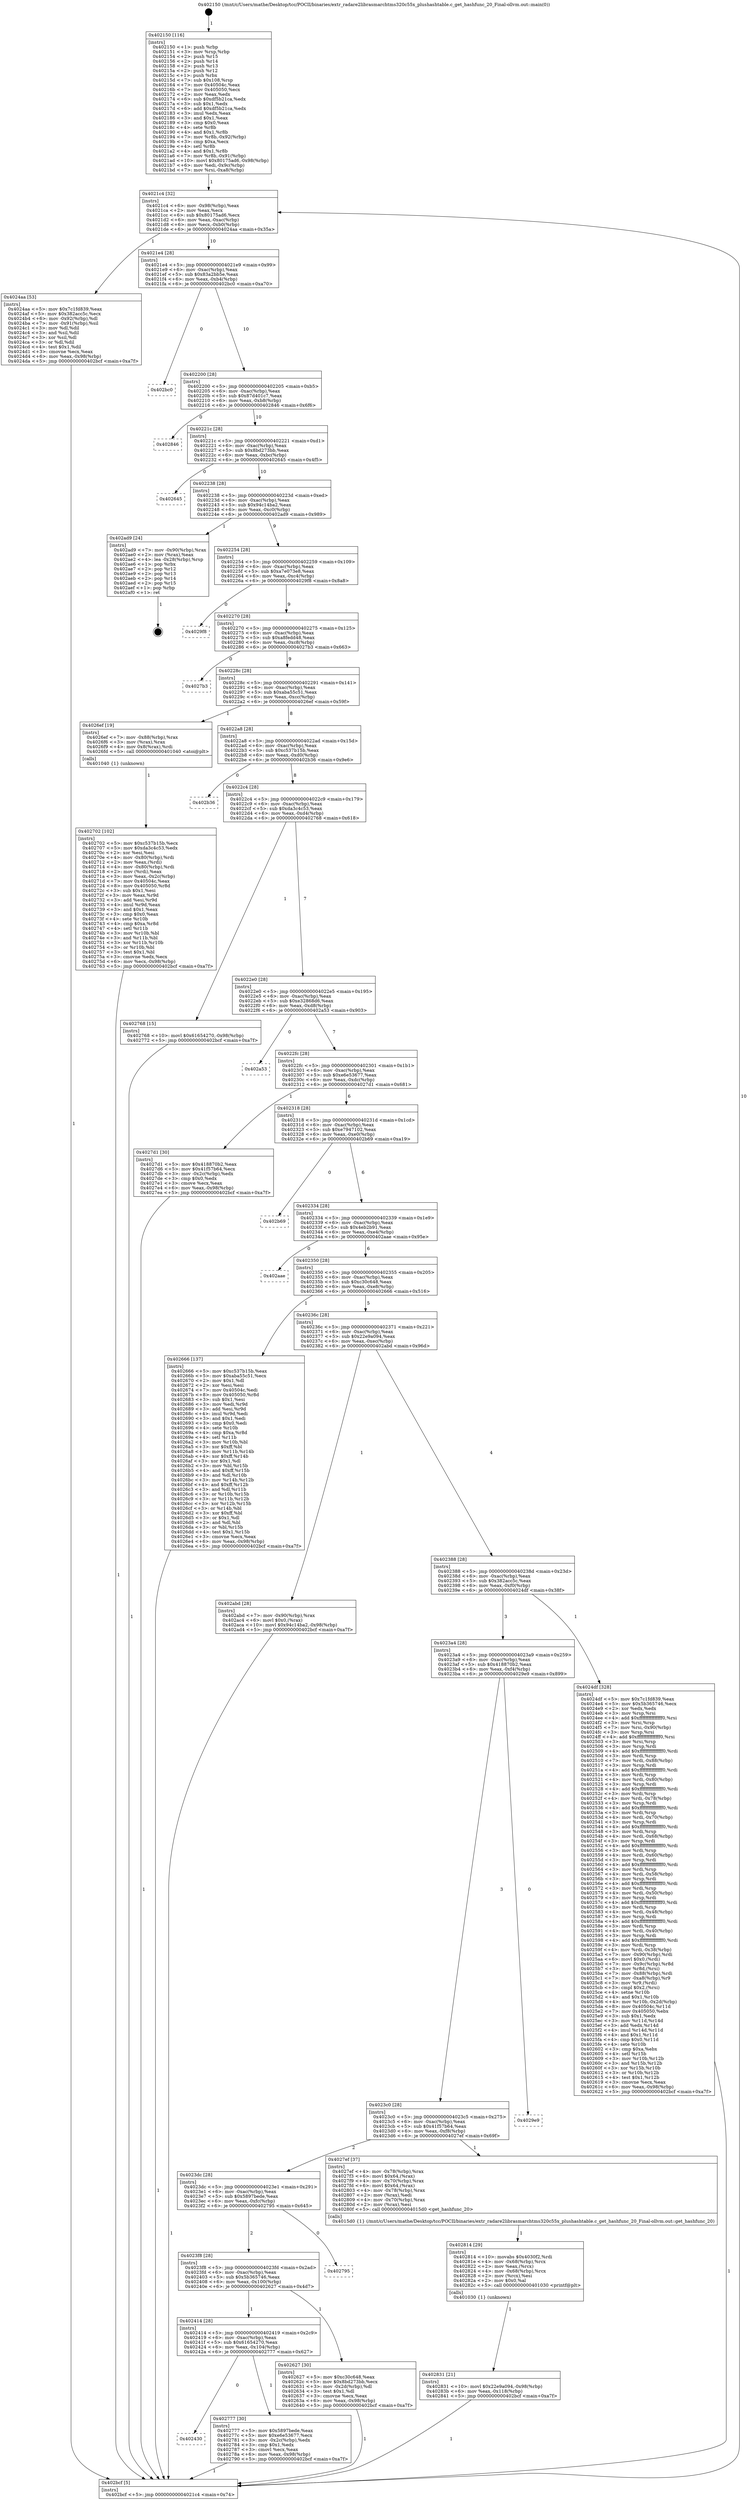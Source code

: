 digraph "0x402150" {
  label = "0x402150 (/mnt/c/Users/mathe/Desktop/tcc/POCII/binaries/extr_radare2librasmarchtms320c55x_plushashtable.c_get_hashfunc_20_Final-ollvm.out::main(0))"
  labelloc = "t"
  node[shape=record]

  Entry [label="",width=0.3,height=0.3,shape=circle,fillcolor=black,style=filled]
  "0x4021c4" [label="{
     0x4021c4 [32]\l
     | [instrs]\l
     &nbsp;&nbsp;0x4021c4 \<+6\>: mov -0x98(%rbp),%eax\l
     &nbsp;&nbsp;0x4021ca \<+2\>: mov %eax,%ecx\l
     &nbsp;&nbsp;0x4021cc \<+6\>: sub $0x80175ad6,%ecx\l
     &nbsp;&nbsp;0x4021d2 \<+6\>: mov %eax,-0xac(%rbp)\l
     &nbsp;&nbsp;0x4021d8 \<+6\>: mov %ecx,-0xb0(%rbp)\l
     &nbsp;&nbsp;0x4021de \<+6\>: je 00000000004024aa \<main+0x35a\>\l
  }"]
  "0x4024aa" [label="{
     0x4024aa [53]\l
     | [instrs]\l
     &nbsp;&nbsp;0x4024aa \<+5\>: mov $0x7c1fd839,%eax\l
     &nbsp;&nbsp;0x4024af \<+5\>: mov $0x382acc5c,%ecx\l
     &nbsp;&nbsp;0x4024b4 \<+6\>: mov -0x92(%rbp),%dl\l
     &nbsp;&nbsp;0x4024ba \<+7\>: mov -0x91(%rbp),%sil\l
     &nbsp;&nbsp;0x4024c1 \<+3\>: mov %dl,%dil\l
     &nbsp;&nbsp;0x4024c4 \<+3\>: and %sil,%dil\l
     &nbsp;&nbsp;0x4024c7 \<+3\>: xor %sil,%dl\l
     &nbsp;&nbsp;0x4024ca \<+3\>: or %dl,%dil\l
     &nbsp;&nbsp;0x4024cd \<+4\>: test $0x1,%dil\l
     &nbsp;&nbsp;0x4024d1 \<+3\>: cmovne %ecx,%eax\l
     &nbsp;&nbsp;0x4024d4 \<+6\>: mov %eax,-0x98(%rbp)\l
     &nbsp;&nbsp;0x4024da \<+5\>: jmp 0000000000402bcf \<main+0xa7f\>\l
  }"]
  "0x4021e4" [label="{
     0x4021e4 [28]\l
     | [instrs]\l
     &nbsp;&nbsp;0x4021e4 \<+5\>: jmp 00000000004021e9 \<main+0x99\>\l
     &nbsp;&nbsp;0x4021e9 \<+6\>: mov -0xac(%rbp),%eax\l
     &nbsp;&nbsp;0x4021ef \<+5\>: sub $0x83a2bb5e,%eax\l
     &nbsp;&nbsp;0x4021f4 \<+6\>: mov %eax,-0xb4(%rbp)\l
     &nbsp;&nbsp;0x4021fa \<+6\>: je 0000000000402bc0 \<main+0xa70\>\l
  }"]
  "0x402bcf" [label="{
     0x402bcf [5]\l
     | [instrs]\l
     &nbsp;&nbsp;0x402bcf \<+5\>: jmp 00000000004021c4 \<main+0x74\>\l
  }"]
  "0x402150" [label="{
     0x402150 [116]\l
     | [instrs]\l
     &nbsp;&nbsp;0x402150 \<+1\>: push %rbp\l
     &nbsp;&nbsp;0x402151 \<+3\>: mov %rsp,%rbp\l
     &nbsp;&nbsp;0x402154 \<+2\>: push %r15\l
     &nbsp;&nbsp;0x402156 \<+2\>: push %r14\l
     &nbsp;&nbsp;0x402158 \<+2\>: push %r13\l
     &nbsp;&nbsp;0x40215a \<+2\>: push %r12\l
     &nbsp;&nbsp;0x40215c \<+1\>: push %rbx\l
     &nbsp;&nbsp;0x40215d \<+7\>: sub $0x108,%rsp\l
     &nbsp;&nbsp;0x402164 \<+7\>: mov 0x40504c,%eax\l
     &nbsp;&nbsp;0x40216b \<+7\>: mov 0x405050,%ecx\l
     &nbsp;&nbsp;0x402172 \<+2\>: mov %eax,%edx\l
     &nbsp;&nbsp;0x402174 \<+6\>: sub $0xdf5b21ca,%edx\l
     &nbsp;&nbsp;0x40217a \<+3\>: sub $0x1,%edx\l
     &nbsp;&nbsp;0x40217d \<+6\>: add $0xdf5b21ca,%edx\l
     &nbsp;&nbsp;0x402183 \<+3\>: imul %edx,%eax\l
     &nbsp;&nbsp;0x402186 \<+3\>: and $0x1,%eax\l
     &nbsp;&nbsp;0x402189 \<+3\>: cmp $0x0,%eax\l
     &nbsp;&nbsp;0x40218c \<+4\>: sete %r8b\l
     &nbsp;&nbsp;0x402190 \<+4\>: and $0x1,%r8b\l
     &nbsp;&nbsp;0x402194 \<+7\>: mov %r8b,-0x92(%rbp)\l
     &nbsp;&nbsp;0x40219b \<+3\>: cmp $0xa,%ecx\l
     &nbsp;&nbsp;0x40219e \<+4\>: setl %r8b\l
     &nbsp;&nbsp;0x4021a2 \<+4\>: and $0x1,%r8b\l
     &nbsp;&nbsp;0x4021a6 \<+7\>: mov %r8b,-0x91(%rbp)\l
     &nbsp;&nbsp;0x4021ad \<+10\>: movl $0x80175ad6,-0x98(%rbp)\l
     &nbsp;&nbsp;0x4021b7 \<+6\>: mov %edi,-0x9c(%rbp)\l
     &nbsp;&nbsp;0x4021bd \<+7\>: mov %rsi,-0xa8(%rbp)\l
  }"]
  Exit [label="",width=0.3,height=0.3,shape=circle,fillcolor=black,style=filled,peripheries=2]
  "0x402bc0" [label="{
     0x402bc0\l
  }", style=dashed]
  "0x402200" [label="{
     0x402200 [28]\l
     | [instrs]\l
     &nbsp;&nbsp;0x402200 \<+5\>: jmp 0000000000402205 \<main+0xb5\>\l
     &nbsp;&nbsp;0x402205 \<+6\>: mov -0xac(%rbp),%eax\l
     &nbsp;&nbsp;0x40220b \<+5\>: sub $0x87d401c7,%eax\l
     &nbsp;&nbsp;0x402210 \<+6\>: mov %eax,-0xb8(%rbp)\l
     &nbsp;&nbsp;0x402216 \<+6\>: je 0000000000402846 \<main+0x6f6\>\l
  }"]
  "0x402831" [label="{
     0x402831 [21]\l
     | [instrs]\l
     &nbsp;&nbsp;0x402831 \<+10\>: movl $0x22e9a094,-0x98(%rbp)\l
     &nbsp;&nbsp;0x40283b \<+6\>: mov %eax,-0x118(%rbp)\l
     &nbsp;&nbsp;0x402841 \<+5\>: jmp 0000000000402bcf \<main+0xa7f\>\l
  }"]
  "0x402846" [label="{
     0x402846\l
  }", style=dashed]
  "0x40221c" [label="{
     0x40221c [28]\l
     | [instrs]\l
     &nbsp;&nbsp;0x40221c \<+5\>: jmp 0000000000402221 \<main+0xd1\>\l
     &nbsp;&nbsp;0x402221 \<+6\>: mov -0xac(%rbp),%eax\l
     &nbsp;&nbsp;0x402227 \<+5\>: sub $0x8bd273bb,%eax\l
     &nbsp;&nbsp;0x40222c \<+6\>: mov %eax,-0xbc(%rbp)\l
     &nbsp;&nbsp;0x402232 \<+6\>: je 0000000000402645 \<main+0x4f5\>\l
  }"]
  "0x402814" [label="{
     0x402814 [29]\l
     | [instrs]\l
     &nbsp;&nbsp;0x402814 \<+10\>: movabs $0x4030f2,%rdi\l
     &nbsp;&nbsp;0x40281e \<+4\>: mov -0x68(%rbp),%rcx\l
     &nbsp;&nbsp;0x402822 \<+2\>: mov %eax,(%rcx)\l
     &nbsp;&nbsp;0x402824 \<+4\>: mov -0x68(%rbp),%rcx\l
     &nbsp;&nbsp;0x402828 \<+2\>: mov (%rcx),%esi\l
     &nbsp;&nbsp;0x40282a \<+2\>: mov $0x0,%al\l
     &nbsp;&nbsp;0x40282c \<+5\>: call 0000000000401030 \<printf@plt\>\l
     | [calls]\l
     &nbsp;&nbsp;0x401030 \{1\} (unknown)\l
  }"]
  "0x402645" [label="{
     0x402645\l
  }", style=dashed]
  "0x402238" [label="{
     0x402238 [28]\l
     | [instrs]\l
     &nbsp;&nbsp;0x402238 \<+5\>: jmp 000000000040223d \<main+0xed\>\l
     &nbsp;&nbsp;0x40223d \<+6\>: mov -0xac(%rbp),%eax\l
     &nbsp;&nbsp;0x402243 \<+5\>: sub $0x94c14ba2,%eax\l
     &nbsp;&nbsp;0x402248 \<+6\>: mov %eax,-0xc0(%rbp)\l
     &nbsp;&nbsp;0x40224e \<+6\>: je 0000000000402ad9 \<main+0x989\>\l
  }"]
  "0x402430" [label="{
     0x402430\l
  }", style=dashed]
  "0x402ad9" [label="{
     0x402ad9 [24]\l
     | [instrs]\l
     &nbsp;&nbsp;0x402ad9 \<+7\>: mov -0x90(%rbp),%rax\l
     &nbsp;&nbsp;0x402ae0 \<+2\>: mov (%rax),%eax\l
     &nbsp;&nbsp;0x402ae2 \<+4\>: lea -0x28(%rbp),%rsp\l
     &nbsp;&nbsp;0x402ae6 \<+1\>: pop %rbx\l
     &nbsp;&nbsp;0x402ae7 \<+2\>: pop %r12\l
     &nbsp;&nbsp;0x402ae9 \<+2\>: pop %r13\l
     &nbsp;&nbsp;0x402aeb \<+2\>: pop %r14\l
     &nbsp;&nbsp;0x402aed \<+2\>: pop %r15\l
     &nbsp;&nbsp;0x402aef \<+1\>: pop %rbp\l
     &nbsp;&nbsp;0x402af0 \<+1\>: ret\l
  }"]
  "0x402254" [label="{
     0x402254 [28]\l
     | [instrs]\l
     &nbsp;&nbsp;0x402254 \<+5\>: jmp 0000000000402259 \<main+0x109\>\l
     &nbsp;&nbsp;0x402259 \<+6\>: mov -0xac(%rbp),%eax\l
     &nbsp;&nbsp;0x40225f \<+5\>: sub $0xa7e073e8,%eax\l
     &nbsp;&nbsp;0x402264 \<+6\>: mov %eax,-0xc4(%rbp)\l
     &nbsp;&nbsp;0x40226a \<+6\>: je 00000000004029f8 \<main+0x8a8\>\l
  }"]
  "0x402777" [label="{
     0x402777 [30]\l
     | [instrs]\l
     &nbsp;&nbsp;0x402777 \<+5\>: mov $0x5897bede,%eax\l
     &nbsp;&nbsp;0x40277c \<+5\>: mov $0xe6e53677,%ecx\l
     &nbsp;&nbsp;0x402781 \<+3\>: mov -0x2c(%rbp),%edx\l
     &nbsp;&nbsp;0x402784 \<+3\>: cmp $0x1,%edx\l
     &nbsp;&nbsp;0x402787 \<+3\>: cmovl %ecx,%eax\l
     &nbsp;&nbsp;0x40278a \<+6\>: mov %eax,-0x98(%rbp)\l
     &nbsp;&nbsp;0x402790 \<+5\>: jmp 0000000000402bcf \<main+0xa7f\>\l
  }"]
  "0x4029f8" [label="{
     0x4029f8\l
  }", style=dashed]
  "0x402270" [label="{
     0x402270 [28]\l
     | [instrs]\l
     &nbsp;&nbsp;0x402270 \<+5\>: jmp 0000000000402275 \<main+0x125\>\l
     &nbsp;&nbsp;0x402275 \<+6\>: mov -0xac(%rbp),%eax\l
     &nbsp;&nbsp;0x40227b \<+5\>: sub $0xa8fedd48,%eax\l
     &nbsp;&nbsp;0x402280 \<+6\>: mov %eax,-0xc8(%rbp)\l
     &nbsp;&nbsp;0x402286 \<+6\>: je 00000000004027b3 \<main+0x663\>\l
  }"]
  "0x402702" [label="{
     0x402702 [102]\l
     | [instrs]\l
     &nbsp;&nbsp;0x402702 \<+5\>: mov $0xc537b15b,%ecx\l
     &nbsp;&nbsp;0x402707 \<+5\>: mov $0xda3c4c53,%edx\l
     &nbsp;&nbsp;0x40270c \<+2\>: xor %esi,%esi\l
     &nbsp;&nbsp;0x40270e \<+4\>: mov -0x80(%rbp),%rdi\l
     &nbsp;&nbsp;0x402712 \<+2\>: mov %eax,(%rdi)\l
     &nbsp;&nbsp;0x402714 \<+4\>: mov -0x80(%rbp),%rdi\l
     &nbsp;&nbsp;0x402718 \<+2\>: mov (%rdi),%eax\l
     &nbsp;&nbsp;0x40271a \<+3\>: mov %eax,-0x2c(%rbp)\l
     &nbsp;&nbsp;0x40271d \<+7\>: mov 0x40504c,%eax\l
     &nbsp;&nbsp;0x402724 \<+8\>: mov 0x405050,%r8d\l
     &nbsp;&nbsp;0x40272c \<+3\>: sub $0x1,%esi\l
     &nbsp;&nbsp;0x40272f \<+3\>: mov %eax,%r9d\l
     &nbsp;&nbsp;0x402732 \<+3\>: add %esi,%r9d\l
     &nbsp;&nbsp;0x402735 \<+4\>: imul %r9d,%eax\l
     &nbsp;&nbsp;0x402739 \<+3\>: and $0x1,%eax\l
     &nbsp;&nbsp;0x40273c \<+3\>: cmp $0x0,%eax\l
     &nbsp;&nbsp;0x40273f \<+4\>: sete %r10b\l
     &nbsp;&nbsp;0x402743 \<+4\>: cmp $0xa,%r8d\l
     &nbsp;&nbsp;0x402747 \<+4\>: setl %r11b\l
     &nbsp;&nbsp;0x40274b \<+3\>: mov %r10b,%bl\l
     &nbsp;&nbsp;0x40274e \<+3\>: and %r11b,%bl\l
     &nbsp;&nbsp;0x402751 \<+3\>: xor %r11b,%r10b\l
     &nbsp;&nbsp;0x402754 \<+3\>: or %r10b,%bl\l
     &nbsp;&nbsp;0x402757 \<+3\>: test $0x1,%bl\l
     &nbsp;&nbsp;0x40275a \<+3\>: cmovne %edx,%ecx\l
     &nbsp;&nbsp;0x40275d \<+6\>: mov %ecx,-0x98(%rbp)\l
     &nbsp;&nbsp;0x402763 \<+5\>: jmp 0000000000402bcf \<main+0xa7f\>\l
  }"]
  "0x4027b3" [label="{
     0x4027b3\l
  }", style=dashed]
  "0x40228c" [label="{
     0x40228c [28]\l
     | [instrs]\l
     &nbsp;&nbsp;0x40228c \<+5\>: jmp 0000000000402291 \<main+0x141\>\l
     &nbsp;&nbsp;0x402291 \<+6\>: mov -0xac(%rbp),%eax\l
     &nbsp;&nbsp;0x402297 \<+5\>: sub $0xaba55c51,%eax\l
     &nbsp;&nbsp;0x40229c \<+6\>: mov %eax,-0xcc(%rbp)\l
     &nbsp;&nbsp;0x4022a2 \<+6\>: je 00000000004026ef \<main+0x59f\>\l
  }"]
  "0x402414" [label="{
     0x402414 [28]\l
     | [instrs]\l
     &nbsp;&nbsp;0x402414 \<+5\>: jmp 0000000000402419 \<main+0x2c9\>\l
     &nbsp;&nbsp;0x402419 \<+6\>: mov -0xac(%rbp),%eax\l
     &nbsp;&nbsp;0x40241f \<+5\>: sub $0x61654270,%eax\l
     &nbsp;&nbsp;0x402424 \<+6\>: mov %eax,-0x104(%rbp)\l
     &nbsp;&nbsp;0x40242a \<+6\>: je 0000000000402777 \<main+0x627\>\l
  }"]
  "0x4026ef" [label="{
     0x4026ef [19]\l
     | [instrs]\l
     &nbsp;&nbsp;0x4026ef \<+7\>: mov -0x88(%rbp),%rax\l
     &nbsp;&nbsp;0x4026f6 \<+3\>: mov (%rax),%rax\l
     &nbsp;&nbsp;0x4026f9 \<+4\>: mov 0x8(%rax),%rdi\l
     &nbsp;&nbsp;0x4026fd \<+5\>: call 0000000000401040 \<atoi@plt\>\l
     | [calls]\l
     &nbsp;&nbsp;0x401040 \{1\} (unknown)\l
  }"]
  "0x4022a8" [label="{
     0x4022a8 [28]\l
     | [instrs]\l
     &nbsp;&nbsp;0x4022a8 \<+5\>: jmp 00000000004022ad \<main+0x15d\>\l
     &nbsp;&nbsp;0x4022ad \<+6\>: mov -0xac(%rbp),%eax\l
     &nbsp;&nbsp;0x4022b3 \<+5\>: sub $0xc537b15b,%eax\l
     &nbsp;&nbsp;0x4022b8 \<+6\>: mov %eax,-0xd0(%rbp)\l
     &nbsp;&nbsp;0x4022be \<+6\>: je 0000000000402b36 \<main+0x9e6\>\l
  }"]
  "0x402627" [label="{
     0x402627 [30]\l
     | [instrs]\l
     &nbsp;&nbsp;0x402627 \<+5\>: mov $0xc30c648,%eax\l
     &nbsp;&nbsp;0x40262c \<+5\>: mov $0x8bd273bb,%ecx\l
     &nbsp;&nbsp;0x402631 \<+3\>: mov -0x2d(%rbp),%dl\l
     &nbsp;&nbsp;0x402634 \<+3\>: test $0x1,%dl\l
     &nbsp;&nbsp;0x402637 \<+3\>: cmovne %ecx,%eax\l
     &nbsp;&nbsp;0x40263a \<+6\>: mov %eax,-0x98(%rbp)\l
     &nbsp;&nbsp;0x402640 \<+5\>: jmp 0000000000402bcf \<main+0xa7f\>\l
  }"]
  "0x402b36" [label="{
     0x402b36\l
  }", style=dashed]
  "0x4022c4" [label="{
     0x4022c4 [28]\l
     | [instrs]\l
     &nbsp;&nbsp;0x4022c4 \<+5\>: jmp 00000000004022c9 \<main+0x179\>\l
     &nbsp;&nbsp;0x4022c9 \<+6\>: mov -0xac(%rbp),%eax\l
     &nbsp;&nbsp;0x4022cf \<+5\>: sub $0xda3c4c53,%eax\l
     &nbsp;&nbsp;0x4022d4 \<+6\>: mov %eax,-0xd4(%rbp)\l
     &nbsp;&nbsp;0x4022da \<+6\>: je 0000000000402768 \<main+0x618\>\l
  }"]
  "0x4023f8" [label="{
     0x4023f8 [28]\l
     | [instrs]\l
     &nbsp;&nbsp;0x4023f8 \<+5\>: jmp 00000000004023fd \<main+0x2ad\>\l
     &nbsp;&nbsp;0x4023fd \<+6\>: mov -0xac(%rbp),%eax\l
     &nbsp;&nbsp;0x402403 \<+5\>: sub $0x5b365746,%eax\l
     &nbsp;&nbsp;0x402408 \<+6\>: mov %eax,-0x100(%rbp)\l
     &nbsp;&nbsp;0x40240e \<+6\>: je 0000000000402627 \<main+0x4d7\>\l
  }"]
  "0x402768" [label="{
     0x402768 [15]\l
     | [instrs]\l
     &nbsp;&nbsp;0x402768 \<+10\>: movl $0x61654270,-0x98(%rbp)\l
     &nbsp;&nbsp;0x402772 \<+5\>: jmp 0000000000402bcf \<main+0xa7f\>\l
  }"]
  "0x4022e0" [label="{
     0x4022e0 [28]\l
     | [instrs]\l
     &nbsp;&nbsp;0x4022e0 \<+5\>: jmp 00000000004022e5 \<main+0x195\>\l
     &nbsp;&nbsp;0x4022e5 \<+6\>: mov -0xac(%rbp),%eax\l
     &nbsp;&nbsp;0x4022eb \<+5\>: sub $0xe32868d6,%eax\l
     &nbsp;&nbsp;0x4022f0 \<+6\>: mov %eax,-0xd8(%rbp)\l
     &nbsp;&nbsp;0x4022f6 \<+6\>: je 0000000000402a53 \<main+0x903\>\l
  }"]
  "0x402795" [label="{
     0x402795\l
  }", style=dashed]
  "0x402a53" [label="{
     0x402a53\l
  }", style=dashed]
  "0x4022fc" [label="{
     0x4022fc [28]\l
     | [instrs]\l
     &nbsp;&nbsp;0x4022fc \<+5\>: jmp 0000000000402301 \<main+0x1b1\>\l
     &nbsp;&nbsp;0x402301 \<+6\>: mov -0xac(%rbp),%eax\l
     &nbsp;&nbsp;0x402307 \<+5\>: sub $0xe6e53677,%eax\l
     &nbsp;&nbsp;0x40230c \<+6\>: mov %eax,-0xdc(%rbp)\l
     &nbsp;&nbsp;0x402312 \<+6\>: je 00000000004027d1 \<main+0x681\>\l
  }"]
  "0x4023dc" [label="{
     0x4023dc [28]\l
     | [instrs]\l
     &nbsp;&nbsp;0x4023dc \<+5\>: jmp 00000000004023e1 \<main+0x291\>\l
     &nbsp;&nbsp;0x4023e1 \<+6\>: mov -0xac(%rbp),%eax\l
     &nbsp;&nbsp;0x4023e7 \<+5\>: sub $0x5897bede,%eax\l
     &nbsp;&nbsp;0x4023ec \<+6\>: mov %eax,-0xfc(%rbp)\l
     &nbsp;&nbsp;0x4023f2 \<+6\>: je 0000000000402795 \<main+0x645\>\l
  }"]
  "0x4027d1" [label="{
     0x4027d1 [30]\l
     | [instrs]\l
     &nbsp;&nbsp;0x4027d1 \<+5\>: mov $0x418870b2,%eax\l
     &nbsp;&nbsp;0x4027d6 \<+5\>: mov $0x41f57b64,%ecx\l
     &nbsp;&nbsp;0x4027db \<+3\>: mov -0x2c(%rbp),%edx\l
     &nbsp;&nbsp;0x4027de \<+3\>: cmp $0x0,%edx\l
     &nbsp;&nbsp;0x4027e1 \<+3\>: cmove %ecx,%eax\l
     &nbsp;&nbsp;0x4027e4 \<+6\>: mov %eax,-0x98(%rbp)\l
     &nbsp;&nbsp;0x4027ea \<+5\>: jmp 0000000000402bcf \<main+0xa7f\>\l
  }"]
  "0x402318" [label="{
     0x402318 [28]\l
     | [instrs]\l
     &nbsp;&nbsp;0x402318 \<+5\>: jmp 000000000040231d \<main+0x1cd\>\l
     &nbsp;&nbsp;0x40231d \<+6\>: mov -0xac(%rbp),%eax\l
     &nbsp;&nbsp;0x402323 \<+5\>: sub $0xe7947102,%eax\l
     &nbsp;&nbsp;0x402328 \<+6\>: mov %eax,-0xe0(%rbp)\l
     &nbsp;&nbsp;0x40232e \<+6\>: je 0000000000402b69 \<main+0xa19\>\l
  }"]
  "0x4027ef" [label="{
     0x4027ef [37]\l
     | [instrs]\l
     &nbsp;&nbsp;0x4027ef \<+4\>: mov -0x78(%rbp),%rax\l
     &nbsp;&nbsp;0x4027f3 \<+6\>: movl $0x64,(%rax)\l
     &nbsp;&nbsp;0x4027f9 \<+4\>: mov -0x70(%rbp),%rax\l
     &nbsp;&nbsp;0x4027fd \<+6\>: movl $0x64,(%rax)\l
     &nbsp;&nbsp;0x402803 \<+4\>: mov -0x78(%rbp),%rax\l
     &nbsp;&nbsp;0x402807 \<+2\>: mov (%rax),%edi\l
     &nbsp;&nbsp;0x402809 \<+4\>: mov -0x70(%rbp),%rax\l
     &nbsp;&nbsp;0x40280d \<+2\>: mov (%rax),%esi\l
     &nbsp;&nbsp;0x40280f \<+5\>: call 00000000004015d0 \<get_hashfunc_20\>\l
     | [calls]\l
     &nbsp;&nbsp;0x4015d0 \{1\} (/mnt/c/Users/mathe/Desktop/tcc/POCII/binaries/extr_radare2librasmarchtms320c55x_plushashtable.c_get_hashfunc_20_Final-ollvm.out::get_hashfunc_20)\l
  }"]
  "0x402b69" [label="{
     0x402b69\l
  }", style=dashed]
  "0x402334" [label="{
     0x402334 [28]\l
     | [instrs]\l
     &nbsp;&nbsp;0x402334 \<+5\>: jmp 0000000000402339 \<main+0x1e9\>\l
     &nbsp;&nbsp;0x402339 \<+6\>: mov -0xac(%rbp),%eax\l
     &nbsp;&nbsp;0x40233f \<+5\>: sub $0x4eb2b91,%eax\l
     &nbsp;&nbsp;0x402344 \<+6\>: mov %eax,-0xe4(%rbp)\l
     &nbsp;&nbsp;0x40234a \<+6\>: je 0000000000402aae \<main+0x95e\>\l
  }"]
  "0x4023c0" [label="{
     0x4023c0 [28]\l
     | [instrs]\l
     &nbsp;&nbsp;0x4023c0 \<+5\>: jmp 00000000004023c5 \<main+0x275\>\l
     &nbsp;&nbsp;0x4023c5 \<+6\>: mov -0xac(%rbp),%eax\l
     &nbsp;&nbsp;0x4023cb \<+5\>: sub $0x41f57b64,%eax\l
     &nbsp;&nbsp;0x4023d0 \<+6\>: mov %eax,-0xf8(%rbp)\l
     &nbsp;&nbsp;0x4023d6 \<+6\>: je 00000000004027ef \<main+0x69f\>\l
  }"]
  "0x402aae" [label="{
     0x402aae\l
  }", style=dashed]
  "0x402350" [label="{
     0x402350 [28]\l
     | [instrs]\l
     &nbsp;&nbsp;0x402350 \<+5\>: jmp 0000000000402355 \<main+0x205\>\l
     &nbsp;&nbsp;0x402355 \<+6\>: mov -0xac(%rbp),%eax\l
     &nbsp;&nbsp;0x40235b \<+5\>: sub $0xc30c648,%eax\l
     &nbsp;&nbsp;0x402360 \<+6\>: mov %eax,-0xe8(%rbp)\l
     &nbsp;&nbsp;0x402366 \<+6\>: je 0000000000402666 \<main+0x516\>\l
  }"]
  "0x4029e9" [label="{
     0x4029e9\l
  }", style=dashed]
  "0x402666" [label="{
     0x402666 [137]\l
     | [instrs]\l
     &nbsp;&nbsp;0x402666 \<+5\>: mov $0xc537b15b,%eax\l
     &nbsp;&nbsp;0x40266b \<+5\>: mov $0xaba55c51,%ecx\l
     &nbsp;&nbsp;0x402670 \<+2\>: mov $0x1,%dl\l
     &nbsp;&nbsp;0x402672 \<+2\>: xor %esi,%esi\l
     &nbsp;&nbsp;0x402674 \<+7\>: mov 0x40504c,%edi\l
     &nbsp;&nbsp;0x40267b \<+8\>: mov 0x405050,%r8d\l
     &nbsp;&nbsp;0x402683 \<+3\>: sub $0x1,%esi\l
     &nbsp;&nbsp;0x402686 \<+3\>: mov %edi,%r9d\l
     &nbsp;&nbsp;0x402689 \<+3\>: add %esi,%r9d\l
     &nbsp;&nbsp;0x40268c \<+4\>: imul %r9d,%edi\l
     &nbsp;&nbsp;0x402690 \<+3\>: and $0x1,%edi\l
     &nbsp;&nbsp;0x402693 \<+3\>: cmp $0x0,%edi\l
     &nbsp;&nbsp;0x402696 \<+4\>: sete %r10b\l
     &nbsp;&nbsp;0x40269a \<+4\>: cmp $0xa,%r8d\l
     &nbsp;&nbsp;0x40269e \<+4\>: setl %r11b\l
     &nbsp;&nbsp;0x4026a2 \<+3\>: mov %r10b,%bl\l
     &nbsp;&nbsp;0x4026a5 \<+3\>: xor $0xff,%bl\l
     &nbsp;&nbsp;0x4026a8 \<+3\>: mov %r11b,%r14b\l
     &nbsp;&nbsp;0x4026ab \<+4\>: xor $0xff,%r14b\l
     &nbsp;&nbsp;0x4026af \<+3\>: xor $0x1,%dl\l
     &nbsp;&nbsp;0x4026b2 \<+3\>: mov %bl,%r15b\l
     &nbsp;&nbsp;0x4026b5 \<+4\>: and $0xff,%r15b\l
     &nbsp;&nbsp;0x4026b9 \<+3\>: and %dl,%r10b\l
     &nbsp;&nbsp;0x4026bc \<+3\>: mov %r14b,%r12b\l
     &nbsp;&nbsp;0x4026bf \<+4\>: and $0xff,%r12b\l
     &nbsp;&nbsp;0x4026c3 \<+3\>: and %dl,%r11b\l
     &nbsp;&nbsp;0x4026c6 \<+3\>: or %r10b,%r15b\l
     &nbsp;&nbsp;0x4026c9 \<+3\>: or %r11b,%r12b\l
     &nbsp;&nbsp;0x4026cc \<+3\>: xor %r12b,%r15b\l
     &nbsp;&nbsp;0x4026cf \<+3\>: or %r14b,%bl\l
     &nbsp;&nbsp;0x4026d2 \<+3\>: xor $0xff,%bl\l
     &nbsp;&nbsp;0x4026d5 \<+3\>: or $0x1,%dl\l
     &nbsp;&nbsp;0x4026d8 \<+2\>: and %dl,%bl\l
     &nbsp;&nbsp;0x4026da \<+3\>: or %bl,%r15b\l
     &nbsp;&nbsp;0x4026dd \<+4\>: test $0x1,%r15b\l
     &nbsp;&nbsp;0x4026e1 \<+3\>: cmovne %ecx,%eax\l
     &nbsp;&nbsp;0x4026e4 \<+6\>: mov %eax,-0x98(%rbp)\l
     &nbsp;&nbsp;0x4026ea \<+5\>: jmp 0000000000402bcf \<main+0xa7f\>\l
  }"]
  "0x40236c" [label="{
     0x40236c [28]\l
     | [instrs]\l
     &nbsp;&nbsp;0x40236c \<+5\>: jmp 0000000000402371 \<main+0x221\>\l
     &nbsp;&nbsp;0x402371 \<+6\>: mov -0xac(%rbp),%eax\l
     &nbsp;&nbsp;0x402377 \<+5\>: sub $0x22e9a094,%eax\l
     &nbsp;&nbsp;0x40237c \<+6\>: mov %eax,-0xec(%rbp)\l
     &nbsp;&nbsp;0x402382 \<+6\>: je 0000000000402abd \<main+0x96d\>\l
  }"]
  "0x4023a4" [label="{
     0x4023a4 [28]\l
     | [instrs]\l
     &nbsp;&nbsp;0x4023a4 \<+5\>: jmp 00000000004023a9 \<main+0x259\>\l
     &nbsp;&nbsp;0x4023a9 \<+6\>: mov -0xac(%rbp),%eax\l
     &nbsp;&nbsp;0x4023af \<+5\>: sub $0x418870b2,%eax\l
     &nbsp;&nbsp;0x4023b4 \<+6\>: mov %eax,-0xf4(%rbp)\l
     &nbsp;&nbsp;0x4023ba \<+6\>: je 00000000004029e9 \<main+0x899\>\l
  }"]
  "0x402abd" [label="{
     0x402abd [28]\l
     | [instrs]\l
     &nbsp;&nbsp;0x402abd \<+7\>: mov -0x90(%rbp),%rax\l
     &nbsp;&nbsp;0x402ac4 \<+6\>: movl $0x0,(%rax)\l
     &nbsp;&nbsp;0x402aca \<+10\>: movl $0x94c14ba2,-0x98(%rbp)\l
     &nbsp;&nbsp;0x402ad4 \<+5\>: jmp 0000000000402bcf \<main+0xa7f\>\l
  }"]
  "0x402388" [label="{
     0x402388 [28]\l
     | [instrs]\l
     &nbsp;&nbsp;0x402388 \<+5\>: jmp 000000000040238d \<main+0x23d\>\l
     &nbsp;&nbsp;0x40238d \<+6\>: mov -0xac(%rbp),%eax\l
     &nbsp;&nbsp;0x402393 \<+5\>: sub $0x382acc5c,%eax\l
     &nbsp;&nbsp;0x402398 \<+6\>: mov %eax,-0xf0(%rbp)\l
     &nbsp;&nbsp;0x40239e \<+6\>: je 00000000004024df \<main+0x38f\>\l
  }"]
  "0x4024df" [label="{
     0x4024df [328]\l
     | [instrs]\l
     &nbsp;&nbsp;0x4024df \<+5\>: mov $0x7c1fd839,%eax\l
     &nbsp;&nbsp;0x4024e4 \<+5\>: mov $0x5b365746,%ecx\l
     &nbsp;&nbsp;0x4024e9 \<+2\>: xor %edx,%edx\l
     &nbsp;&nbsp;0x4024eb \<+3\>: mov %rsp,%rsi\l
     &nbsp;&nbsp;0x4024ee \<+4\>: add $0xfffffffffffffff0,%rsi\l
     &nbsp;&nbsp;0x4024f2 \<+3\>: mov %rsi,%rsp\l
     &nbsp;&nbsp;0x4024f5 \<+7\>: mov %rsi,-0x90(%rbp)\l
     &nbsp;&nbsp;0x4024fc \<+3\>: mov %rsp,%rsi\l
     &nbsp;&nbsp;0x4024ff \<+4\>: add $0xfffffffffffffff0,%rsi\l
     &nbsp;&nbsp;0x402503 \<+3\>: mov %rsi,%rsp\l
     &nbsp;&nbsp;0x402506 \<+3\>: mov %rsp,%rdi\l
     &nbsp;&nbsp;0x402509 \<+4\>: add $0xfffffffffffffff0,%rdi\l
     &nbsp;&nbsp;0x40250d \<+3\>: mov %rdi,%rsp\l
     &nbsp;&nbsp;0x402510 \<+7\>: mov %rdi,-0x88(%rbp)\l
     &nbsp;&nbsp;0x402517 \<+3\>: mov %rsp,%rdi\l
     &nbsp;&nbsp;0x40251a \<+4\>: add $0xfffffffffffffff0,%rdi\l
     &nbsp;&nbsp;0x40251e \<+3\>: mov %rdi,%rsp\l
     &nbsp;&nbsp;0x402521 \<+4\>: mov %rdi,-0x80(%rbp)\l
     &nbsp;&nbsp;0x402525 \<+3\>: mov %rsp,%rdi\l
     &nbsp;&nbsp;0x402528 \<+4\>: add $0xfffffffffffffff0,%rdi\l
     &nbsp;&nbsp;0x40252c \<+3\>: mov %rdi,%rsp\l
     &nbsp;&nbsp;0x40252f \<+4\>: mov %rdi,-0x78(%rbp)\l
     &nbsp;&nbsp;0x402533 \<+3\>: mov %rsp,%rdi\l
     &nbsp;&nbsp;0x402536 \<+4\>: add $0xfffffffffffffff0,%rdi\l
     &nbsp;&nbsp;0x40253a \<+3\>: mov %rdi,%rsp\l
     &nbsp;&nbsp;0x40253d \<+4\>: mov %rdi,-0x70(%rbp)\l
     &nbsp;&nbsp;0x402541 \<+3\>: mov %rsp,%rdi\l
     &nbsp;&nbsp;0x402544 \<+4\>: add $0xfffffffffffffff0,%rdi\l
     &nbsp;&nbsp;0x402548 \<+3\>: mov %rdi,%rsp\l
     &nbsp;&nbsp;0x40254b \<+4\>: mov %rdi,-0x68(%rbp)\l
     &nbsp;&nbsp;0x40254f \<+3\>: mov %rsp,%rdi\l
     &nbsp;&nbsp;0x402552 \<+4\>: add $0xfffffffffffffff0,%rdi\l
     &nbsp;&nbsp;0x402556 \<+3\>: mov %rdi,%rsp\l
     &nbsp;&nbsp;0x402559 \<+4\>: mov %rdi,-0x60(%rbp)\l
     &nbsp;&nbsp;0x40255d \<+3\>: mov %rsp,%rdi\l
     &nbsp;&nbsp;0x402560 \<+4\>: add $0xfffffffffffffff0,%rdi\l
     &nbsp;&nbsp;0x402564 \<+3\>: mov %rdi,%rsp\l
     &nbsp;&nbsp;0x402567 \<+4\>: mov %rdi,-0x58(%rbp)\l
     &nbsp;&nbsp;0x40256b \<+3\>: mov %rsp,%rdi\l
     &nbsp;&nbsp;0x40256e \<+4\>: add $0xfffffffffffffff0,%rdi\l
     &nbsp;&nbsp;0x402572 \<+3\>: mov %rdi,%rsp\l
     &nbsp;&nbsp;0x402575 \<+4\>: mov %rdi,-0x50(%rbp)\l
     &nbsp;&nbsp;0x402579 \<+3\>: mov %rsp,%rdi\l
     &nbsp;&nbsp;0x40257c \<+4\>: add $0xfffffffffffffff0,%rdi\l
     &nbsp;&nbsp;0x402580 \<+3\>: mov %rdi,%rsp\l
     &nbsp;&nbsp;0x402583 \<+4\>: mov %rdi,-0x48(%rbp)\l
     &nbsp;&nbsp;0x402587 \<+3\>: mov %rsp,%rdi\l
     &nbsp;&nbsp;0x40258a \<+4\>: add $0xfffffffffffffff0,%rdi\l
     &nbsp;&nbsp;0x40258e \<+3\>: mov %rdi,%rsp\l
     &nbsp;&nbsp;0x402591 \<+4\>: mov %rdi,-0x40(%rbp)\l
     &nbsp;&nbsp;0x402595 \<+3\>: mov %rsp,%rdi\l
     &nbsp;&nbsp;0x402598 \<+4\>: add $0xfffffffffffffff0,%rdi\l
     &nbsp;&nbsp;0x40259c \<+3\>: mov %rdi,%rsp\l
     &nbsp;&nbsp;0x40259f \<+4\>: mov %rdi,-0x38(%rbp)\l
     &nbsp;&nbsp;0x4025a3 \<+7\>: mov -0x90(%rbp),%rdi\l
     &nbsp;&nbsp;0x4025aa \<+6\>: movl $0x0,(%rdi)\l
     &nbsp;&nbsp;0x4025b0 \<+7\>: mov -0x9c(%rbp),%r8d\l
     &nbsp;&nbsp;0x4025b7 \<+3\>: mov %r8d,(%rsi)\l
     &nbsp;&nbsp;0x4025ba \<+7\>: mov -0x88(%rbp),%rdi\l
     &nbsp;&nbsp;0x4025c1 \<+7\>: mov -0xa8(%rbp),%r9\l
     &nbsp;&nbsp;0x4025c8 \<+3\>: mov %r9,(%rdi)\l
     &nbsp;&nbsp;0x4025cb \<+3\>: cmpl $0x2,(%rsi)\l
     &nbsp;&nbsp;0x4025ce \<+4\>: setne %r10b\l
     &nbsp;&nbsp;0x4025d2 \<+4\>: and $0x1,%r10b\l
     &nbsp;&nbsp;0x4025d6 \<+4\>: mov %r10b,-0x2d(%rbp)\l
     &nbsp;&nbsp;0x4025da \<+8\>: mov 0x40504c,%r11d\l
     &nbsp;&nbsp;0x4025e2 \<+7\>: mov 0x405050,%ebx\l
     &nbsp;&nbsp;0x4025e9 \<+3\>: sub $0x1,%edx\l
     &nbsp;&nbsp;0x4025ec \<+3\>: mov %r11d,%r14d\l
     &nbsp;&nbsp;0x4025ef \<+3\>: add %edx,%r14d\l
     &nbsp;&nbsp;0x4025f2 \<+4\>: imul %r14d,%r11d\l
     &nbsp;&nbsp;0x4025f6 \<+4\>: and $0x1,%r11d\l
     &nbsp;&nbsp;0x4025fa \<+4\>: cmp $0x0,%r11d\l
     &nbsp;&nbsp;0x4025fe \<+4\>: sete %r10b\l
     &nbsp;&nbsp;0x402602 \<+3\>: cmp $0xa,%ebx\l
     &nbsp;&nbsp;0x402605 \<+4\>: setl %r15b\l
     &nbsp;&nbsp;0x402609 \<+3\>: mov %r10b,%r12b\l
     &nbsp;&nbsp;0x40260c \<+3\>: and %r15b,%r12b\l
     &nbsp;&nbsp;0x40260f \<+3\>: xor %r15b,%r10b\l
     &nbsp;&nbsp;0x402612 \<+3\>: or %r10b,%r12b\l
     &nbsp;&nbsp;0x402615 \<+4\>: test $0x1,%r12b\l
     &nbsp;&nbsp;0x402619 \<+3\>: cmovne %ecx,%eax\l
     &nbsp;&nbsp;0x40261c \<+6\>: mov %eax,-0x98(%rbp)\l
     &nbsp;&nbsp;0x402622 \<+5\>: jmp 0000000000402bcf \<main+0xa7f\>\l
  }"]
  Entry -> "0x402150" [label=" 1"]
  "0x4021c4" -> "0x4024aa" [label=" 1"]
  "0x4021c4" -> "0x4021e4" [label=" 10"]
  "0x4024aa" -> "0x402bcf" [label=" 1"]
  "0x402150" -> "0x4021c4" [label=" 1"]
  "0x402bcf" -> "0x4021c4" [label=" 10"]
  "0x402ad9" -> Exit [label=" 1"]
  "0x4021e4" -> "0x402bc0" [label=" 0"]
  "0x4021e4" -> "0x402200" [label=" 10"]
  "0x402abd" -> "0x402bcf" [label=" 1"]
  "0x402200" -> "0x402846" [label=" 0"]
  "0x402200" -> "0x40221c" [label=" 10"]
  "0x402831" -> "0x402bcf" [label=" 1"]
  "0x40221c" -> "0x402645" [label=" 0"]
  "0x40221c" -> "0x402238" [label=" 10"]
  "0x402814" -> "0x402831" [label=" 1"]
  "0x402238" -> "0x402ad9" [label=" 1"]
  "0x402238" -> "0x402254" [label=" 9"]
  "0x4027ef" -> "0x402814" [label=" 1"]
  "0x402254" -> "0x4029f8" [label=" 0"]
  "0x402254" -> "0x402270" [label=" 9"]
  "0x4027d1" -> "0x402bcf" [label=" 1"]
  "0x402270" -> "0x4027b3" [label=" 0"]
  "0x402270" -> "0x40228c" [label=" 9"]
  "0x402414" -> "0x402430" [label=" 0"]
  "0x40228c" -> "0x4026ef" [label=" 1"]
  "0x40228c" -> "0x4022a8" [label=" 8"]
  "0x402414" -> "0x402777" [label=" 1"]
  "0x4022a8" -> "0x402b36" [label=" 0"]
  "0x4022a8" -> "0x4022c4" [label=" 8"]
  "0x402777" -> "0x402bcf" [label=" 1"]
  "0x4022c4" -> "0x402768" [label=" 1"]
  "0x4022c4" -> "0x4022e0" [label=" 7"]
  "0x402702" -> "0x402bcf" [label=" 1"]
  "0x4022e0" -> "0x402a53" [label=" 0"]
  "0x4022e0" -> "0x4022fc" [label=" 7"]
  "0x4026ef" -> "0x402702" [label=" 1"]
  "0x4022fc" -> "0x4027d1" [label=" 1"]
  "0x4022fc" -> "0x402318" [label=" 6"]
  "0x402627" -> "0x402bcf" [label=" 1"]
  "0x402318" -> "0x402b69" [label=" 0"]
  "0x402318" -> "0x402334" [label=" 6"]
  "0x4023f8" -> "0x402414" [label=" 1"]
  "0x402334" -> "0x402aae" [label=" 0"]
  "0x402334" -> "0x402350" [label=" 6"]
  "0x402768" -> "0x402bcf" [label=" 1"]
  "0x402350" -> "0x402666" [label=" 1"]
  "0x402350" -> "0x40236c" [label=" 5"]
  "0x4023dc" -> "0x4023f8" [label=" 2"]
  "0x40236c" -> "0x402abd" [label=" 1"]
  "0x40236c" -> "0x402388" [label=" 4"]
  "0x4023c0" -> "0x4023dc" [label=" 2"]
  "0x402388" -> "0x4024df" [label=" 1"]
  "0x402388" -> "0x4023a4" [label=" 3"]
  "0x402666" -> "0x402bcf" [label=" 1"]
  "0x4024df" -> "0x402bcf" [label=" 1"]
  "0x4023dc" -> "0x402795" [label=" 0"]
  "0x4023a4" -> "0x4029e9" [label=" 0"]
  "0x4023a4" -> "0x4023c0" [label=" 3"]
  "0x4023f8" -> "0x402627" [label=" 1"]
  "0x4023c0" -> "0x4027ef" [label=" 1"]
}
